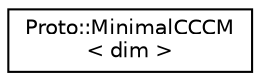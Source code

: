 digraph "Graphical Class Hierarchy"
{
  edge [fontname="Helvetica",fontsize="10",labelfontname="Helvetica",labelfontsize="10"];
  node [fontname="Helvetica",fontsize="10",shape=record];
  rankdir="LR";
  Node0 [label="Proto::MinimalCCCM\l\< dim \>",height=0.2,width=0.4,color="black", fillcolor="white", style="filled",URL="$classProto_1_1MinimalCCCM.html"];
}
